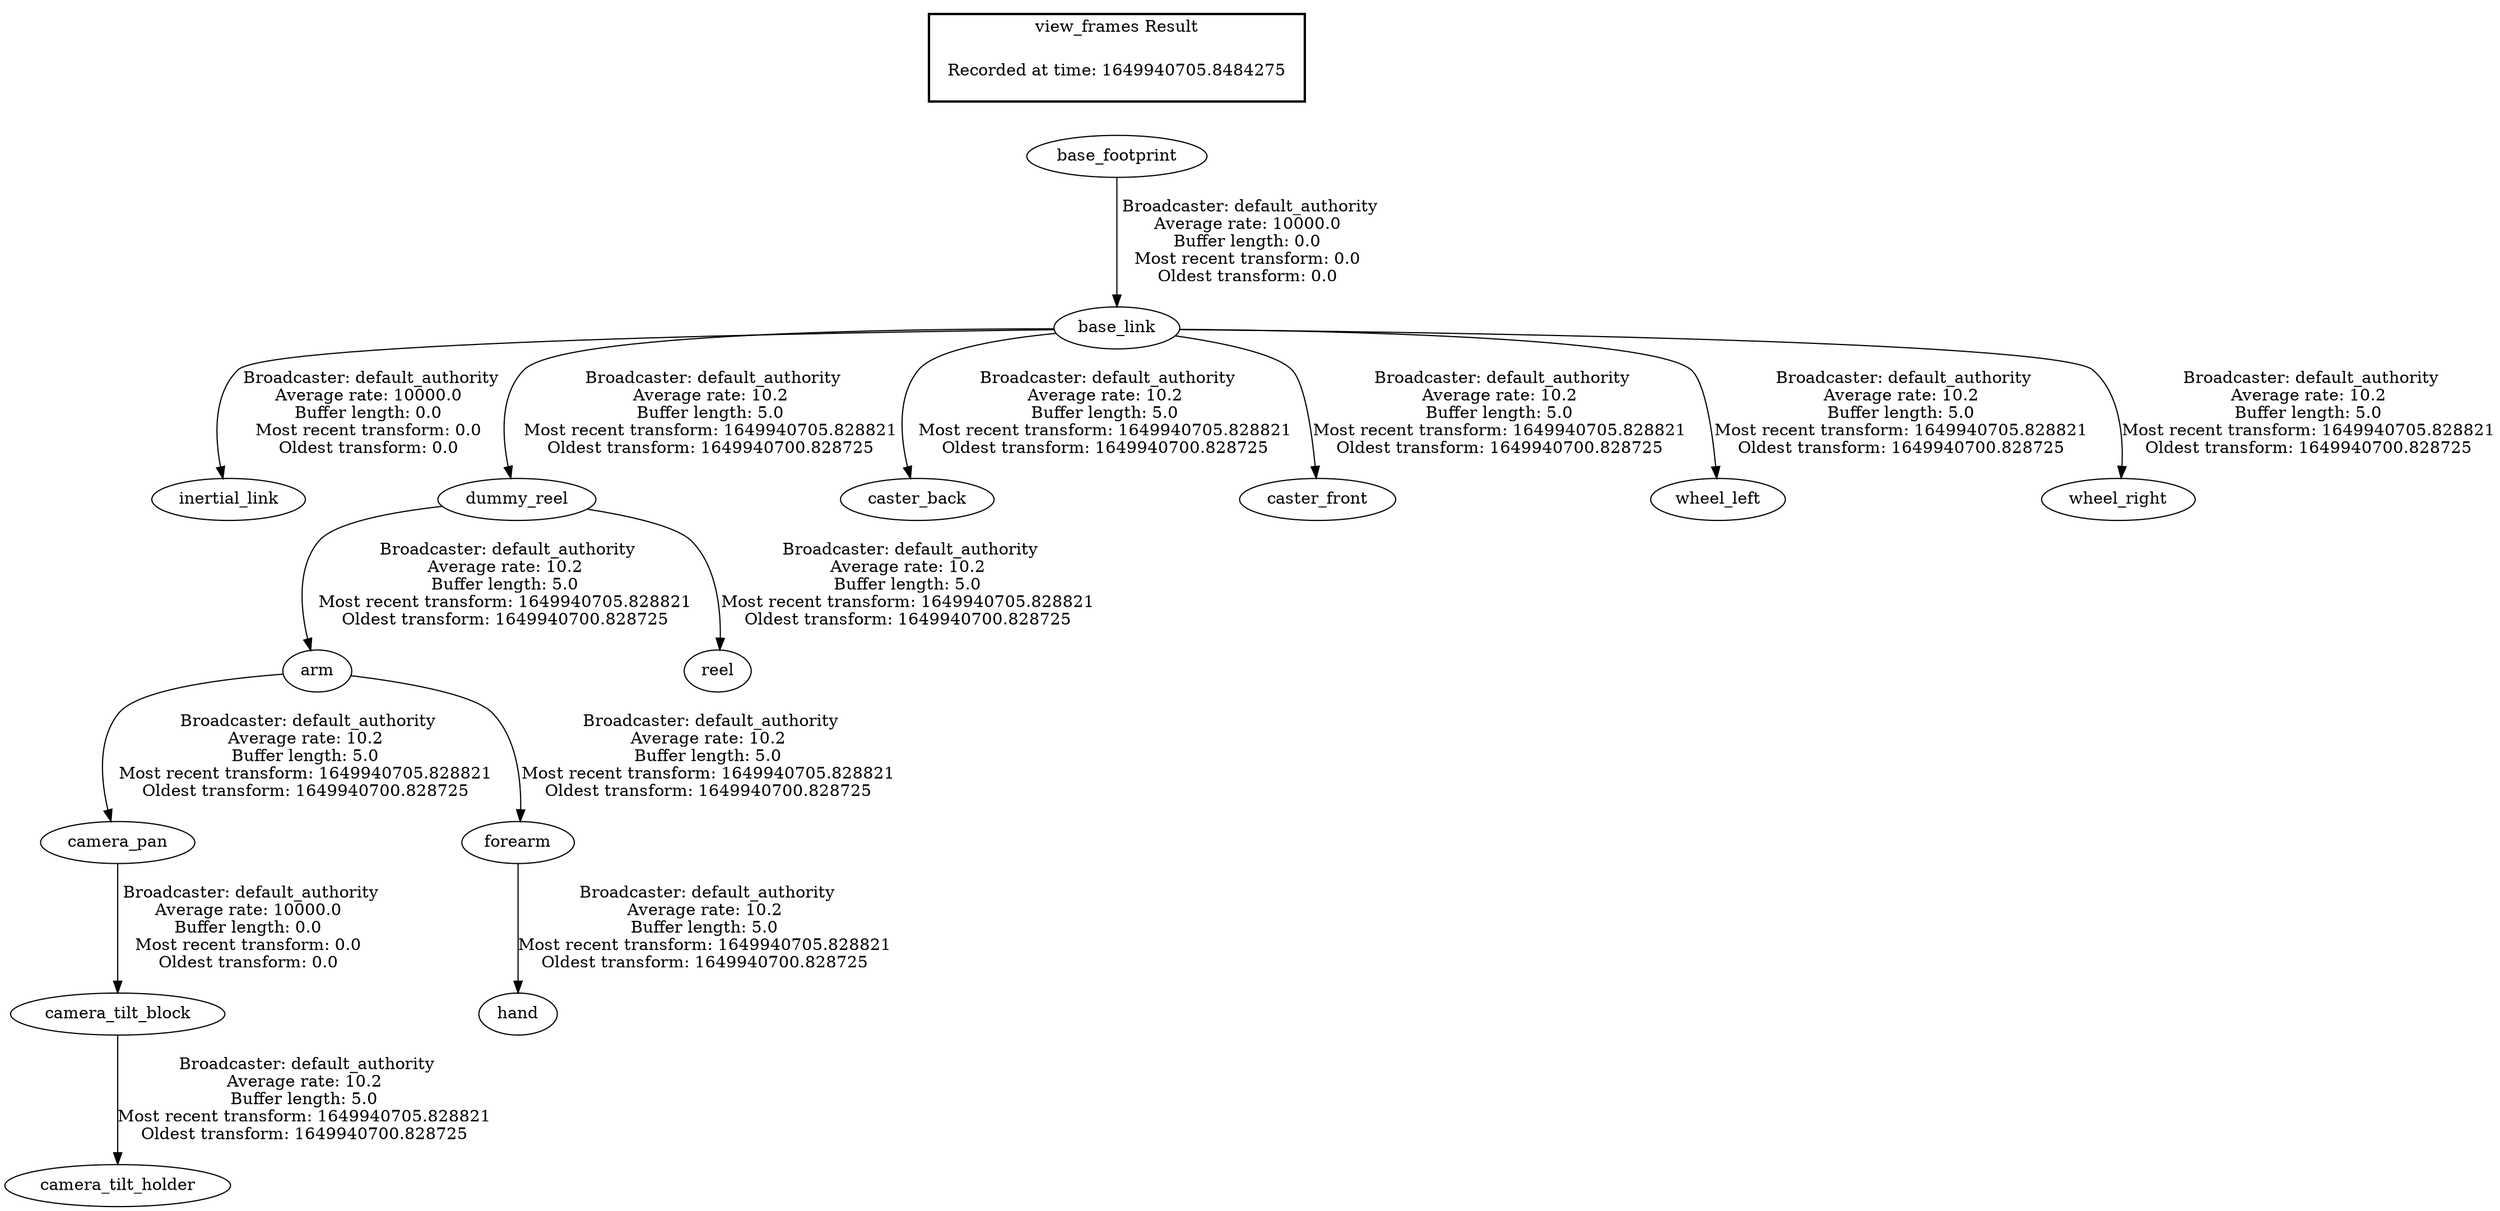 digraph G {
"base_footprint" -> "base_link"[label=" Broadcaster: default_authority\nAverage rate: 10000.0\nBuffer length: 0.0\nMost recent transform: 0.0\nOldest transform: 0.0\n"];
"camera_pan" -> "camera_tilt_block"[label=" Broadcaster: default_authority\nAverage rate: 10000.0\nBuffer length: 0.0\nMost recent transform: 0.0\nOldest transform: 0.0\n"];
"arm" -> "camera_pan"[label=" Broadcaster: default_authority\nAverage rate: 10.2\nBuffer length: 5.0\nMost recent transform: 1649940705.828821\nOldest transform: 1649940700.828725\n"];
"base_link" -> "inertial_link"[label=" Broadcaster: default_authority\nAverage rate: 10000.0\nBuffer length: 0.0\nMost recent transform: 0.0\nOldest transform: 0.0\n"];
"base_link" -> "dummy_reel"[label=" Broadcaster: default_authority\nAverage rate: 10.2\nBuffer length: 5.0\nMost recent transform: 1649940705.828821\nOldest transform: 1649940700.828725\n"];
"arm" -> "forearm"[label=" Broadcaster: default_authority\nAverage rate: 10.2\nBuffer length: 5.0\nMost recent transform: 1649940705.828821\nOldest transform: 1649940700.828725\n"];
"dummy_reel" -> "arm"[label=" Broadcaster: default_authority\nAverage rate: 10.2\nBuffer length: 5.0\nMost recent transform: 1649940705.828821\nOldest transform: 1649940700.828725\n"];
"base_link" -> "caster_back"[label=" Broadcaster: default_authority\nAverage rate: 10.2\nBuffer length: 5.0\nMost recent transform: 1649940705.828821\nOldest transform: 1649940700.828725\n"];
"base_link" -> "caster_front"[label=" Broadcaster: default_authority\nAverage rate: 10.2\nBuffer length: 5.0\nMost recent transform: 1649940705.828821\nOldest transform: 1649940700.828725\n"];
"base_link" -> "wheel_left"[label=" Broadcaster: default_authority\nAverage rate: 10.2\nBuffer length: 5.0\nMost recent transform: 1649940705.828821\nOldest transform: 1649940700.828725\n"];
"base_link" -> "wheel_right"[label=" Broadcaster: default_authority\nAverage rate: 10.2\nBuffer length: 5.0\nMost recent transform: 1649940705.828821\nOldest transform: 1649940700.828725\n"];
"camera_tilt_block" -> "camera_tilt_holder"[label=" Broadcaster: default_authority\nAverage rate: 10.2\nBuffer length: 5.0\nMost recent transform: 1649940705.828821\nOldest transform: 1649940700.828725\n"];
"dummy_reel" -> "reel"[label=" Broadcaster: default_authority\nAverage rate: 10.2\nBuffer length: 5.0\nMost recent transform: 1649940705.828821\nOldest transform: 1649940700.828725\n"];
"forearm" -> "hand"[label=" Broadcaster: default_authority\nAverage rate: 10.2\nBuffer length: 5.0\nMost recent transform: 1649940705.828821\nOldest transform: 1649940700.828725\n"];
edge [style=invis];
 subgraph cluster_legend { style=bold; color=black; label ="view_frames Result";
"Recorded at time: 1649940705.8484275"[ shape=plaintext ] ;
}->"base_footprint";
}